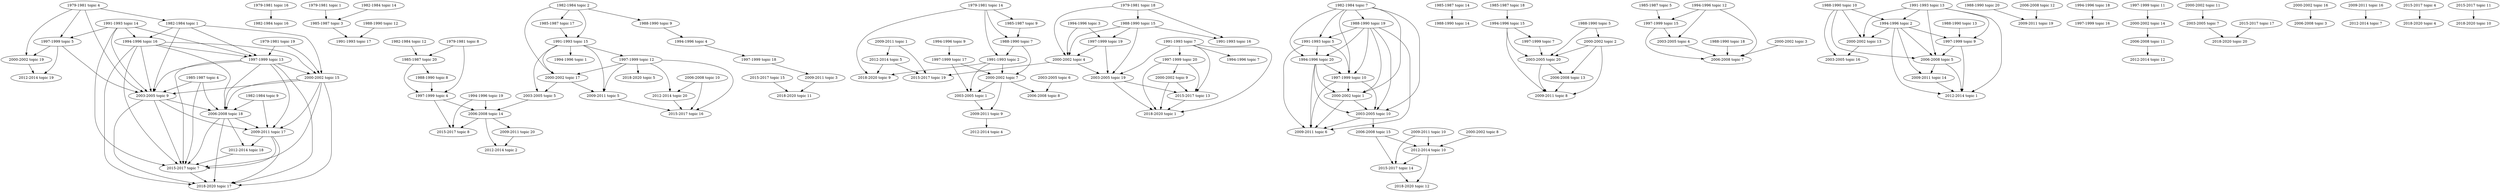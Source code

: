 digraph {
	"1979-1981 topic 4" [label="1979-1981 topic 4"]
	"1979-1981 topic 4" -> "1982-1984 topic 1"
	"1979-1981 topic 16" [label="1979-1981 topic 16"]
	"1979-1981 topic 16" -> "1982-1984 topic 16"
	"1979-1981 topic 1" [label="1979-1981 topic 1"]
	"1979-1981 topic 1" -> "1985-1987 topic 3"
	"1979-1981 topic 8" [label="1979-1981 topic 8"]
	"1979-1981 topic 8" -> "1985-1987 topic 20"
	"1979-1981 topic 14" [label="1979-1981 topic 14"]
	"1979-1981 topic 14" -> "1985-1987 topic 9"
	"1979-1981 topic 14" -> "1988-1990 topic 7"
	"1979-1981 topic 18" [label="1979-1981 topic 18"]
	"1979-1981 topic 18" -> "1988-1990 topic 15"
	"1979-1981 topic 14" -> "1991-1993 topic 2"
	"1979-1981 topic 18" -> "1991-1993 topic 16"
	"1979-1981 topic 4" -> "1997-1999 topic 5"
	"1979-1981 topic 8" -> "1997-1999 topic 4"
	"1979-1981 topic 19" [label="1979-1981 topic 19"]
	"1979-1981 topic 19" -> "1997-1999 topic 13"
	"1979-1981 topic 4" -> "2000-2002 topic 19"
	"1979-1981 topic 18" -> "2000-2002 topic 4"
	"1979-1981 topic 19" -> "2000-2002 topic 15"
	"1979-1981 topic 4" -> "2003-2005 topic 9"
	"1979-1981 topic 14" -> "2018-2020 topic 9"
	"1982-1984 topic 2" [label="1982-1984 topic 2"]
	"1982-1984 topic 2" -> "1985-1987 topic 17"
	"1982-1984 topic 12" [label="1982-1984 topic 12"]
	"1982-1984 topic 12" -> "1985-1987 topic 20"
	"1982-1984 topic 14" [label="1982-1984 topic 14"]
	"1982-1984 topic 14" -> "1985-1987 topic 3"
	"1982-1984 topic 2" -> "1988-1990 topic 9"
	"1982-1984 topic 7" [label="1982-1984 topic 7"]
	"1982-1984 topic 7" -> "1988-1990 topic 19"
	"1982-1984 topic 2" -> "1991-1993 topic 15"
	"1982-1984 topic 7" -> "1991-1993 topic 5"
	"1982-1984 topic 1" [label="1982-1984 topic 1"]
	"1982-1984 topic 1" -> "1994-1996 topic 16"
	"1982-1984 topic 7" -> "1994-1996 topic 20"
	"1982-1984 topic 1" -> "1997-1999 topic 13"
	"1982-1984 topic 7" -> "1997-1999 topic 10"
	"1982-1984 topic 1" -> "2000-2002 topic 15"
	"1982-1984 topic 2" -> "2000-2002 topic 17"
	"1982-1984 topic 7" -> "2000-2002 topic 1"
	"1982-1984 topic 1" -> "2003-2005 topic 9"
	"1982-1984 topic 7" -> "2003-2005 topic 10"
	"1982-1984 topic 9" [label="1982-1984 topic 9"]
	"1982-1984 topic 9" -> "2006-2008 topic 18"
	"1982-1984 topic 9" -> "2009-2011 topic 17"
	"1985-1987 topic 9" [label="1985-1987 topic 9"]
	"1985-1987 topic 9" -> "1988-1990 topic 7"
	"1985-1987 topic 14" [label="1985-1987 topic 14"]
	"1985-1987 topic 14" -> "1988-1990 topic 14"
	"1985-1987 topic 20" [label="1985-1987 topic 20"]
	"1985-1987 topic 20" -> "1988-1990 topic 8"
	"1985-1987 topic 3" [label="1985-1987 topic 3"]
	"1985-1987 topic 3" -> "1991-1993 topic 17"
	"1985-1987 topic 17" [label="1985-1987 topic 17"]
	"1985-1987 topic 17" -> "1991-1993 topic 15"
	"1985-1987 topic 18" [label="1985-1987 topic 18"]
	"1985-1987 topic 18" -> "1994-1996 topic 15"
	"1985-1987 topic 5" [label="1985-1987 topic 5"]
	"1985-1987 topic 5" -> "1997-1999 topic 15"
	"1985-1987 topic 20" -> "1997-1999 topic 4"
	"1985-1987 topic 4" [label="1985-1987 topic 4"]
	"1985-1987 topic 4" -> "2003-2005 topic 9"
	"1985-1987 topic 4" -> "2006-2008 topic 18"
	"1985-1987 topic 4" -> "2015-2017 topic 7"
	"1988-1990 topic 7" [label="1988-1990 topic 7"]
	"1988-1990 topic 7" -> "1991-1993 topic 2"
	"1988-1990 topic 12" [label="1988-1990 topic 12"]
	"1988-1990 topic 12" -> "1991-1993 topic 17"
	"1988-1990 topic 15" [label="1988-1990 topic 15"]
	"1988-1990 topic 15" -> "1991-1993 topic 16"
	"1988-1990 topic 19" [label="1988-1990 topic 19"]
	"1988-1990 topic 19" -> "1991-1993 topic 5"
	"1988-1990 topic 9" [label="1988-1990 topic 9"]
	"1988-1990 topic 9" -> "1994-1996 topic 4"
	"1988-1990 topic 10" [label="1988-1990 topic 10"]
	"1988-1990 topic 10" -> "1994-1996 topic 2"
	"1988-1990 topic 19" -> "1994-1996 topic 20"
	"1988-1990 topic 8" [label="1988-1990 topic 8"]
	"1988-1990 topic 8" -> "1997-1999 topic 4"
	"1988-1990 topic 13" [label="1988-1990 topic 13"]
	"1988-1990 topic 13" -> "1997-1999 topic 9"
	"1988-1990 topic 15" -> "1997-1999 topic 19"
	"1988-1990 topic 19" -> "1997-1999 topic 10"
	"1988-1990 topic 5" [label="1988-1990 topic 5"]
	"1988-1990 topic 5" -> "2000-2002 topic 2"
	"1988-1990 topic 7" -> "2000-2002 topic 7"
	"1988-1990 topic 10" -> "2000-2002 topic 13"
	"1988-1990 topic 15" -> "2000-2002 topic 4"
	"1988-1990 topic 19" -> "2000-2002 topic 1"
	"1988-1990 topic 5" -> "2003-2005 topic 20"
	"1988-1990 topic 10" -> "2003-2005 topic 16"
	"1988-1990 topic 15" -> "2003-2005 topic 19"
	"1988-1990 topic 19" -> "2003-2005 topic 10"
	"1988-1990 topic 10" -> "2006-2008 topic 5"
	"1988-1990 topic 18" [label="1988-1990 topic 18"]
	"1988-1990 topic 18" -> "2006-2008 topic 7"
	"1988-1990 topic 19" -> "2009-2011 topic 6"
	"1988-1990 topic 20" [label="1988-1990 topic 20"]
	"1988-1990 topic 20" -> "2009-2011 topic 19"
	"1991-1993 topic 5" [label="1991-1993 topic 5"]
	"1991-1993 topic 5" -> "1994-1996 topic 20"
	"1991-1993 topic 7" [label="1991-1993 topic 7"]
	"1991-1993 topic 7" -> "1994-1996 topic 7"
	"1991-1993 topic 13" [label="1991-1993 topic 13"]
	"1991-1993 topic 13" -> "1994-1996 topic 2"
	"1991-1993 topic 14" [label="1991-1993 topic 14"]
	"1991-1993 topic 14" -> "1994-1996 topic 16"
	"1991-1993 topic 15" [label="1991-1993 topic 15"]
	"1991-1993 topic 15" -> "1994-1996 topic 1"
	"1991-1993 topic 5" -> "1997-1999 topic 10"
	"1991-1993 topic 7" -> "1997-1999 topic 20"
	"1991-1993 topic 13" -> "1997-1999 topic 9"
	"1991-1993 topic 14" -> "1997-1999 topic 5"
	"1991-1993 topic 14" -> "1997-1999 topic 13"
	"1991-1993 topic 15" -> "1997-1999 topic 12"
	"1991-1993 topic 2" [label="1991-1993 topic 2"]
	"1991-1993 topic 2" -> "2000-2002 topic 7"
	"1991-1993 topic 13" -> "2000-2002 topic 13"
	"1991-1993 topic 15" -> "2000-2002 topic 17"
	"1991-1993 topic 2" -> "2003-2005 topic 1"
	"1991-1993 topic 7" -> "2003-2005 topic 19"
	"1991-1993 topic 14" -> "2003-2005 topic 9"
	"1991-1993 topic 15" -> "2003-2005 topic 5"
	"1991-1993 topic 13" -> "2006-2008 topic 5"
	"1991-1993 topic 5" -> "2009-2011 topic 6"
	"1991-1993 topic 15" -> "2009-2011 topic 5"
	"1991-1993 topic 13" -> "2012-2014 topic 1"
	"1991-1993 topic 7" -> "2015-2017 topic 13"
	"1991-1993 topic 14" -> "2015-2017 topic 7"
	"1991-1993 topic 2" -> "2018-2020 topic 9"
	"1991-1993 topic 7" -> "2018-2020 topic 1"
	"1994-1996 topic 2" [label="1994-1996 topic 2"]
	"1994-1996 topic 2" -> "1997-1999 topic 9"
	"1994-1996 topic 3" [label="1994-1996 topic 3"]
	"1994-1996 topic 3" -> "1997-1999 topic 19"
	"1994-1996 topic 4" [label="1994-1996 topic 4"]
	"1994-1996 topic 4" -> "1997-1999 topic 18"
	"1994-1996 topic 9" [label="1994-1996 topic 9"]
	"1994-1996 topic 9" -> "1997-1999 topic 17"
	"1994-1996 topic 12" [label="1994-1996 topic 12"]
	"1994-1996 topic 12" -> "1997-1999 topic 15"
	"1994-1996 topic 15" [label="1994-1996 topic 15"]
	"1994-1996 topic 15" -> "1997-1999 topic 7"
	"1994-1996 topic 16" [label="1994-1996 topic 16"]
	"1994-1996 topic 16" -> "1997-1999 topic 13"
	"1994-1996 topic 18" [label="1994-1996 topic 18"]
	"1994-1996 topic 18" -> "1997-1999 topic 16"
	"1994-1996 topic 20" [label="1994-1996 topic 20"]
	"1994-1996 topic 20" -> "1997-1999 topic 10"
	"1994-1996 topic 2" -> "2000-2002 topic 13"
	"1994-1996 topic 3" -> "2000-2002 topic 4"
	"1994-1996 topic 16" -> "2000-2002 topic 15"
	"1994-1996 topic 20" -> "2000-2002 topic 1"
	"1994-1996 topic 12" -> "2003-2005 topic 4"
	"1994-1996 topic 15" -> "2003-2005 topic 20"
	"1994-1996 topic 16" -> "2003-2005 topic 9"
	"1994-1996 topic 20" -> "2003-2005 topic 10"
	"1994-1996 topic 2" -> "2006-2008 topic 5"
	"1994-1996 topic 12" -> "2006-2008 topic 7"
	"1994-1996 topic 16" -> "2006-2008 topic 18"
	"1994-1996 topic 19" [label="1994-1996 topic 19"]
	"1994-1996 topic 19" -> "2006-2008 topic 14"
	"1994-1996 topic 2" -> "2009-2011 topic 14"
	"1994-1996 topic 15" -> "2009-2011 topic 8"
	"1994-1996 topic 20" -> "2009-2011 topic 6"
	"1994-1996 topic 2" -> "2012-2014 topic 1"
	"1994-1996 topic 16" -> "2015-2017 topic 7"
	"1994-1996 topic 19" -> "2015-2017 topic 8"
	"1994-1996 topic 16" -> "2018-2020 topic 17"
	"1997-1999 topic 5" [label="1997-1999 topic 5"]
	"1997-1999 topic 5" -> "2000-2002 topic 19"
	"1997-1999 topic 10" [label="1997-1999 topic 10"]
	"1997-1999 topic 10" -> "2000-2002 topic 1"
	"1997-1999 topic 11" [label="1997-1999 topic 11"]
	"1997-1999 topic 11" -> "2000-2002 topic 14"
	"1997-1999 topic 12" [label="1997-1999 topic 12"]
	"1997-1999 topic 12" -> "2000-2002 topic 17"
	"1997-1999 topic 13" [label="1997-1999 topic 13"]
	"1997-1999 topic 13" -> "2000-2002 topic 15"
	"1997-1999 topic 17" [label="1997-1999 topic 17"]
	"1997-1999 topic 17" -> "2000-2002 topic 7"
	"1997-1999 topic 19" [label="1997-1999 topic 19"]
	"1997-1999 topic 19" -> "2000-2002 topic 4"
	"1997-1999 topic 20" [label="1997-1999 topic 20"]
	"1997-1999 topic 20" -> "2000-2002 topic 9"
	"1997-1999 topic 5" -> "2003-2005 topic 9"
	"1997-1999 topic 7" [label="1997-1999 topic 7"]
	"1997-1999 topic 7" -> "2003-2005 topic 20"
	"1997-1999 topic 10" -> "2003-2005 topic 10"
	"1997-1999 topic 13" -> "2003-2005 topic 9"
	"1997-1999 topic 15" [label="1997-1999 topic 15"]
	"1997-1999 topic 15" -> "2003-2005 topic 4"
	"1997-1999 topic 17" -> "2003-2005 topic 1"
	"1997-1999 topic 19" -> "2003-2005 topic 19"
	"1997-1999 topic 4" [label="1997-1999 topic 4"]
	"1997-1999 topic 4" -> "2006-2008 topic 14"
	"1997-1999 topic 9" [label="1997-1999 topic 9"]
	"1997-1999 topic 9" -> "2006-2008 topic 5"
	"1997-1999 topic 13" -> "2006-2008 topic 18"
	"1997-1999 topic 15" -> "2006-2008 topic 7"
	"1997-1999 topic 10" -> "2009-2011 topic 6"
	"1997-1999 topic 12" -> "2009-2011 topic 5"
	"1997-1999 topic 13" -> "2009-2011 topic 17"
	"1997-1999 topic 18" [label="1997-1999 topic 18"]
	"1997-1999 topic 18" -> "2009-2011 topic 3"
	"1997-1999 topic 5" -> "2012-2014 topic 19"
	"1997-1999 topic 9" -> "2012-2014 topic 1"
	"1997-1999 topic 12" -> "2012-2014 topic 20"
	"1997-1999 topic 4" -> "2015-2017 topic 8"
	"1997-1999 topic 12" -> "2015-2017 topic 16"
	"1997-1999 topic 13" -> "2015-2017 topic 7"
	"1997-1999 topic 20" -> "2015-2017 topic 13"
	"1997-1999 topic 12" -> "2018-2020 topic 5"
	"1997-1999 topic 13" -> "2018-2020 topic 17"
	"1997-1999 topic 20" -> "2018-2020 topic 1"
	"2000-2002 topic 1" [label="2000-2002 topic 1"]
	"2000-2002 topic 1" -> "2003-2005 topic 10"
	"2000-2002 topic 2" [label="2000-2002 topic 2"]
	"2000-2002 topic 2" -> "2003-2005 topic 20"
	"2000-2002 topic 4" [label="2000-2002 topic 4"]
	"2000-2002 topic 4" -> "2003-2005 topic 19"
	"2000-2002 topic 7" [label="2000-2002 topic 7"]
	"2000-2002 topic 7" -> "2003-2005 topic 1"
	"2000-2002 topic 11" [label="2000-2002 topic 11"]
	"2000-2002 topic 11" -> "2003-2005 topic 7"
	"2000-2002 topic 13" [label="2000-2002 topic 13"]
	"2000-2002 topic 13" -> "2003-2005 topic 16"
	"2000-2002 topic 15" [label="2000-2002 topic 15"]
	"2000-2002 topic 15" -> "2003-2005 topic 9"
	"2000-2002 topic 17" [label="2000-2002 topic 17"]
	"2000-2002 topic 17" -> "2003-2005 topic 5"
	"2000-2002 topic 2" -> "2006-2008 topic 13"
	"2000-2002 topic 3" [label="2000-2002 topic 3"]
	"2000-2002 topic 3" -> "2006-2008 topic 7"
	"2000-2002 topic 7" -> "2006-2008 topic 8"
	"2000-2002 topic 14" [label="2000-2002 topic 14"]
	"2000-2002 topic 14" -> "2006-2008 topic 11"
	"2000-2002 topic 15" -> "2006-2008 topic 18"
	"2000-2002 topic 16" [label="2000-2002 topic 16"]
	"2000-2002 topic 16" -> "2006-2008 topic 3"
	"2000-2002 topic 1" -> "2009-2011 topic 6"
	"2000-2002 topic 2" -> "2009-2011 topic 8"
	"2000-2002 topic 7" -> "2009-2011 topic 9"
	"2000-2002 topic 15" -> "2009-2011 topic 17"
	"2000-2002 topic 17" -> "2009-2011 topic 5"
	"2000-2002 topic 8" [label="2000-2002 topic 8"]
	"2000-2002 topic 8" -> "2012-2014 topic 10"
	"2000-2002 topic 19" [label="2000-2002 topic 19"]
	"2000-2002 topic 19" -> "2012-2014 topic 19"
	"2000-2002 topic 4" -> "2015-2017 topic 19"
	"2000-2002 topic 9" [label="2000-2002 topic 9"]
	"2000-2002 topic 9" -> "2015-2017 topic 13"
	"2000-2002 topic 15" -> "2015-2017 topic 7"
	"2000-2002 topic 9" -> "2018-2020 topic 1"
	"2000-2002 topic 15" -> "2018-2020 topic 17"
	"2003-2005 topic 4" [label="2003-2005 topic 4"]
	"2003-2005 topic 4" -> "2006-2008 topic 7"
	"2003-2005 topic 5" [label="2003-2005 topic 5"]
	"2003-2005 topic 5" -> "2006-2008 topic 14"
	"2003-2005 topic 6" [label="2003-2005 topic 6"]
	"2003-2005 topic 6" -> "2006-2008 topic 8"
	"2003-2005 topic 9" [label="2003-2005 topic 9"]
	"2003-2005 topic 9" -> "2006-2008 topic 18"
	"2003-2005 topic 10" [label="2003-2005 topic 10"]
	"2003-2005 topic 10" -> "2006-2008 topic 15"
	"2003-2005 topic 20" [label="2003-2005 topic 20"]
	"2003-2005 topic 20" -> "2006-2008 topic 13"
	"2003-2005 topic 1" [label="2003-2005 topic 1"]
	"2003-2005 topic 1" -> "2009-2011 topic 9"
	"2003-2005 topic 9" -> "2009-2011 topic 17"
	"2003-2005 topic 10" -> "2009-2011 topic 6"
	"2003-2005 topic 20" -> "2009-2011 topic 8"
	"2003-2005 topic 9" -> "2015-2017 topic 7"
	"2003-2005 topic 19" [label="2003-2005 topic 19"]
	"2003-2005 topic 19" -> "2015-2017 topic 13"
	"2003-2005 topic 7" [label="2003-2005 topic 7"]
	"2003-2005 topic 7" -> "2018-2020 topic 20"
	"2003-2005 topic 9" -> "2018-2020 topic 17"
	"2003-2005 topic 19" -> "2018-2020 topic 1"
	"2006-2008 topic 5" [label="2006-2008 topic 5"]
	"2006-2008 topic 5" -> "2009-2011 topic 14"
	"2006-2008 topic 12" [label="2006-2008 topic 12"]
	"2006-2008 topic 12" -> "2009-2011 topic 19"
	"2006-2008 topic 13" [label="2006-2008 topic 13"]
	"2006-2008 topic 13" -> "2009-2011 topic 8"
	"2006-2008 topic 14" [label="2006-2008 topic 14"]
	"2006-2008 topic 14" -> "2009-2011 topic 20"
	"2006-2008 topic 18" [label="2006-2008 topic 18"]
	"2006-2008 topic 18" -> "2009-2011 topic 17"
	"2006-2008 topic 5" -> "2012-2014 topic 1"
	"2006-2008 topic 10" [label="2006-2008 topic 10"]
	"2006-2008 topic 10" -> "2012-2014 topic 20"
	"2006-2008 topic 11" [label="2006-2008 topic 11"]
	"2006-2008 topic 11" -> "2012-2014 topic 12"
	"2006-2008 topic 14" -> "2012-2014 topic 2"
	"2006-2008 topic 15" [label="2006-2008 topic 15"]
	"2006-2008 topic 15" -> "2012-2014 topic 10"
	"2006-2008 topic 18" -> "2012-2014 topic 18"
	"2006-2008 topic 10" -> "2015-2017 topic 16"
	"2006-2008 topic 14" -> "2015-2017 topic 8"
	"2006-2008 topic 15" -> "2015-2017 topic 14"
	"2006-2008 topic 18" -> "2015-2017 topic 7"
	"2006-2008 topic 18" -> "2018-2020 topic 17"
	"2009-2011 topic 1" [label="2009-2011 topic 1"]
	"2009-2011 topic 1" -> "2012-2014 topic 5"
	"2009-2011 topic 9" [label="2009-2011 topic 9"]
	"2009-2011 topic 9" -> "2012-2014 topic 4"
	"2009-2011 topic 10" [label="2009-2011 topic 10"]
	"2009-2011 topic 10" -> "2012-2014 topic 10"
	"2009-2011 topic 14" [label="2009-2011 topic 14"]
	"2009-2011 topic 14" -> "2012-2014 topic 1"
	"2009-2011 topic 16" [label="2009-2011 topic 16"]
	"2009-2011 topic 16" -> "2012-2014 topic 7"
	"2009-2011 topic 17" [label="2009-2011 topic 17"]
	"2009-2011 topic 17" -> "2012-2014 topic 18"
	"2009-2011 topic 20" [label="2009-2011 topic 20"]
	"2009-2011 topic 20" -> "2012-2014 topic 2"
	"2009-2011 topic 1" -> "2015-2017 topic 19"
	"2009-2011 topic 5" [label="2009-2011 topic 5"]
	"2009-2011 topic 5" -> "2015-2017 topic 16"
	"2009-2011 topic 10" -> "2015-2017 topic 14"
	"2009-2011 topic 17" -> "2015-2017 topic 7"
	"2009-2011 topic 3" [label="2009-2011 topic 3"]
	"2009-2011 topic 3" -> "2018-2020 topic 11"
	"2009-2011 topic 17" -> "2018-2020 topic 17"
	"2012-2014 topic 5" [label="2012-2014 topic 5"]
	"2012-2014 topic 5" -> "2015-2017 topic 19"
	"2012-2014 topic 10" [label="2012-2014 topic 10"]
	"2012-2014 topic 10" -> "2015-2017 topic 14"
	"2012-2014 topic 18" [label="2012-2014 topic 18"]
	"2012-2014 topic 18" -> "2015-2017 topic 7"
	"2012-2014 topic 20" [label="2012-2014 topic 20"]
	"2012-2014 topic 20" -> "2015-2017 topic 16"
	"2012-2014 topic 5" -> "2018-2020 topic 9"
	"2012-2014 topic 10" -> "2018-2020 topic 12"
	"2015-2017 topic 4" [label="2015-2017 topic 4"]
	"2015-2017 topic 4" -> "2018-2020 topic 4"
	"2015-2017 topic 7" [label="2015-2017 topic 7"]
	"2015-2017 topic 7" -> "2018-2020 topic 17"
	"2015-2017 topic 11" [label="2015-2017 topic 11"]
	"2015-2017 topic 11" -> "2018-2020 topic 10"
	"2015-2017 topic 13" [label="2015-2017 topic 13"]
	"2015-2017 topic 13" -> "2018-2020 topic 1"
	"2015-2017 topic 14" [label="2015-2017 topic 14"]
	"2015-2017 topic 14" -> "2018-2020 topic 12"
	"2015-2017 topic 15" [label="2015-2017 topic 15"]
	"2015-2017 topic 15" -> "2018-2020 topic 11"
	"2015-2017 topic 17" [label="2015-2017 topic 17"]
	"2015-2017 topic 17" -> "2018-2020 topic 20"
}

